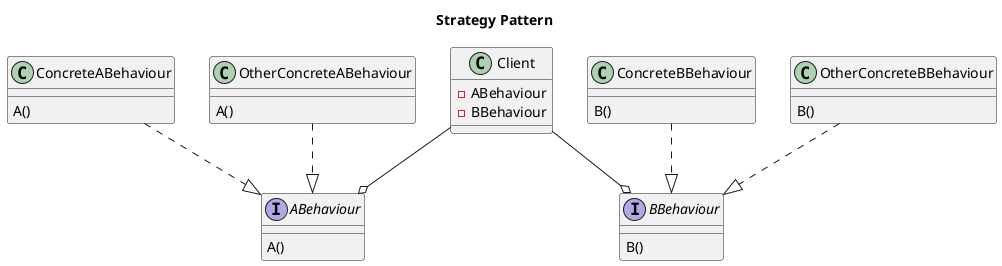 @startuml
title Strategy Pattern

interface ABehaviour {
A()
}

class ConcreteABehaviour {
A()
}

class OtherConcreteABehaviour {
   A()
}


interface BBehaviour {
B()
}

class ConcreteBBehaviour {
B()
}

class OtherConcreteBBehaviour {
B()
}

class Client {
-ABehaviour
-BBehaviour
}

ConcreteABehaviour ..|> ABehaviour
OtherConcreteABehaviour ..|> ABehaviour

ConcreteBBehaviour ..|> BBehaviour
OtherConcreteBBehaviour ..|> BBehaviour

Client --o ABehaviour
Client --o BBehaviour

@enduml